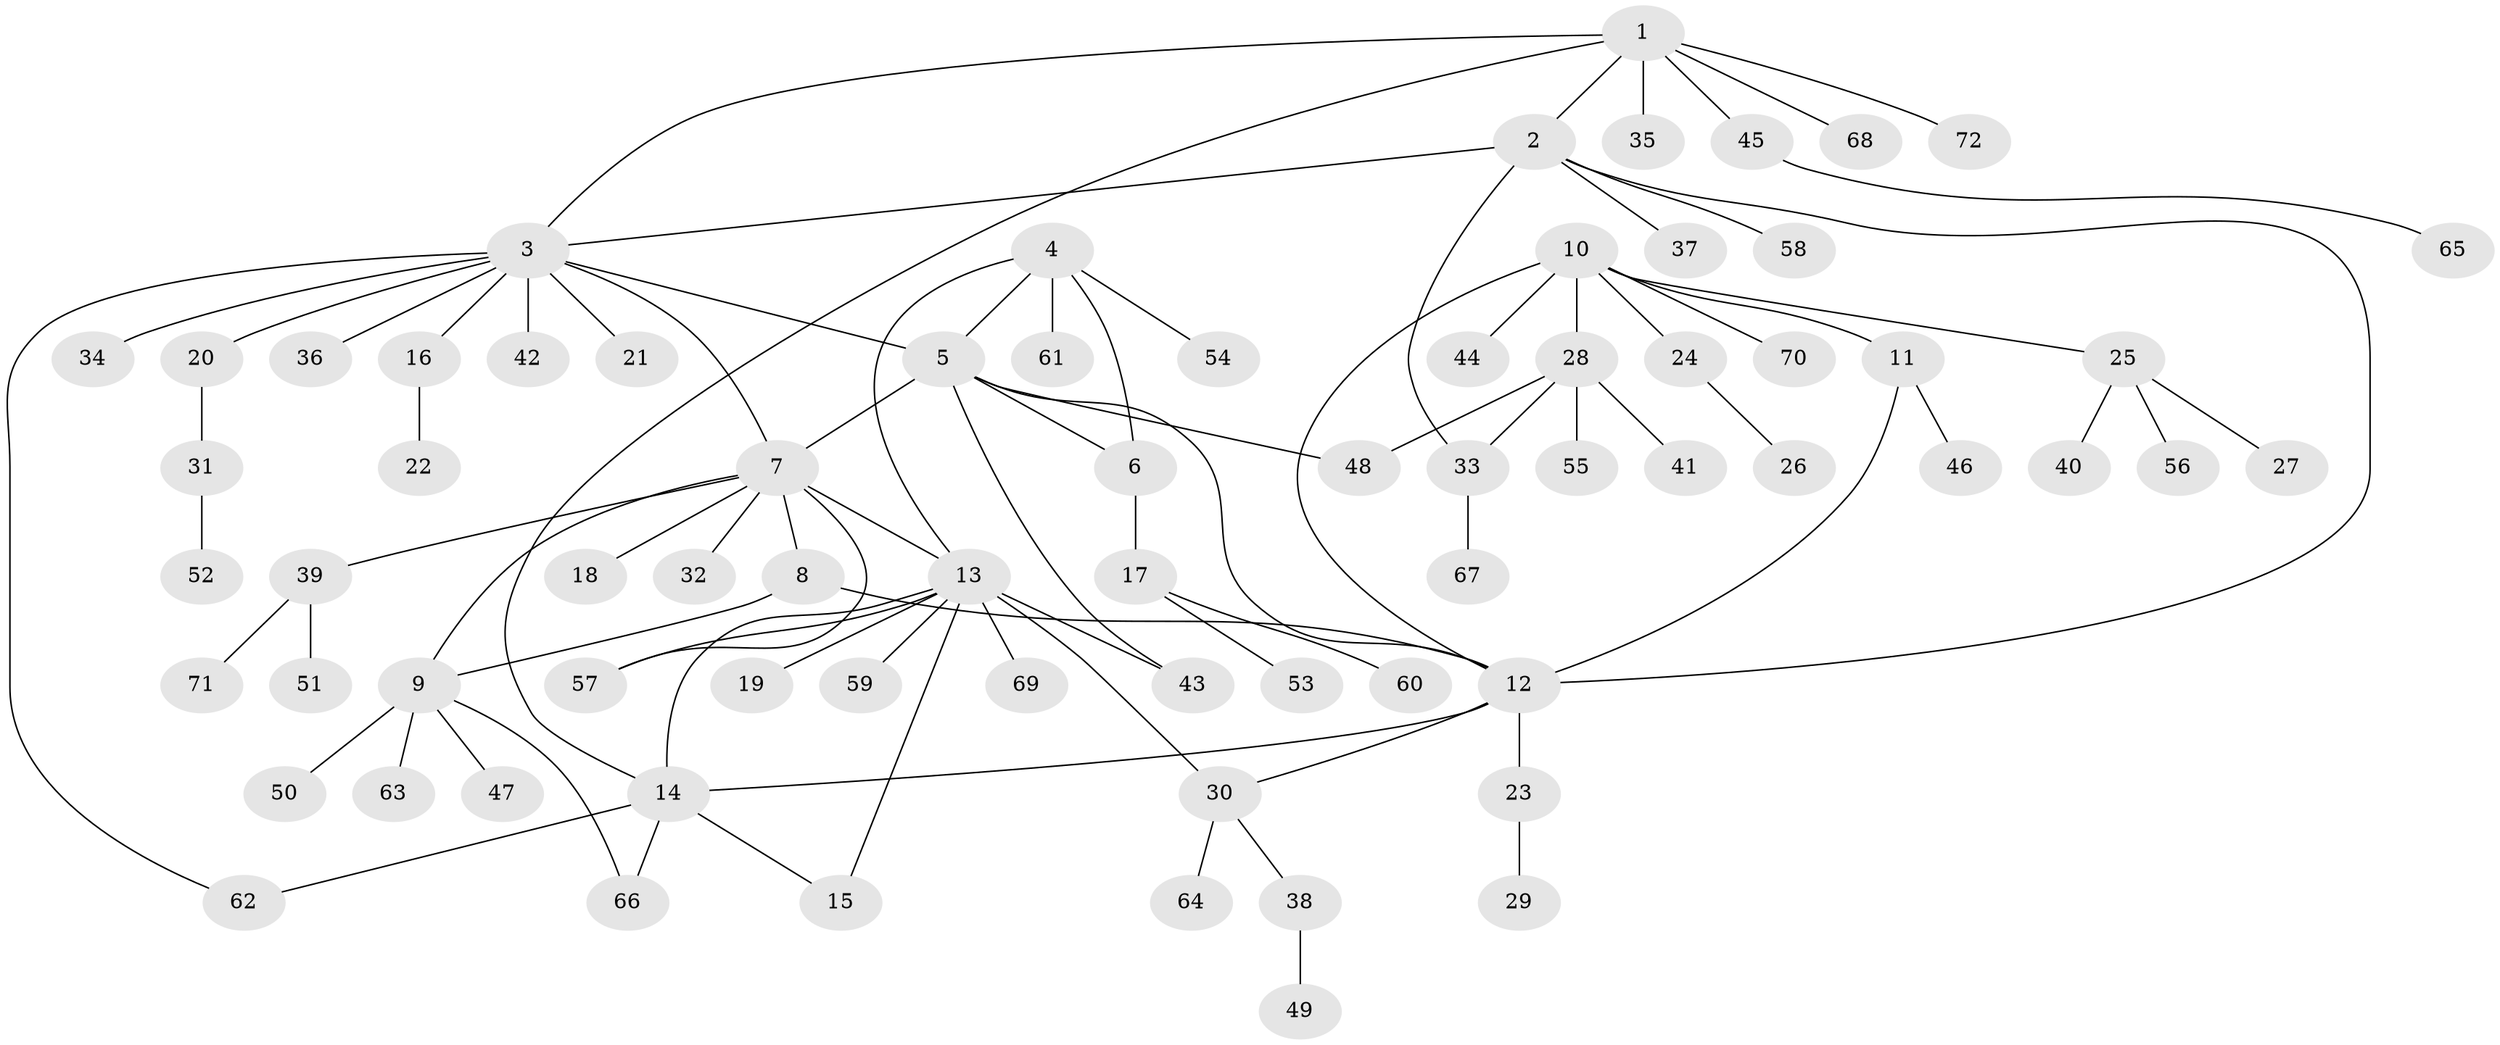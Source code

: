 // Generated by graph-tools (version 1.1) at 2025/11/02/27/25 16:11:30]
// undirected, 72 vertices, 89 edges
graph export_dot {
graph [start="1"]
  node [color=gray90,style=filled];
  1;
  2;
  3;
  4;
  5;
  6;
  7;
  8;
  9;
  10;
  11;
  12;
  13;
  14;
  15;
  16;
  17;
  18;
  19;
  20;
  21;
  22;
  23;
  24;
  25;
  26;
  27;
  28;
  29;
  30;
  31;
  32;
  33;
  34;
  35;
  36;
  37;
  38;
  39;
  40;
  41;
  42;
  43;
  44;
  45;
  46;
  47;
  48;
  49;
  50;
  51;
  52;
  53;
  54;
  55;
  56;
  57;
  58;
  59;
  60;
  61;
  62;
  63;
  64;
  65;
  66;
  67;
  68;
  69;
  70;
  71;
  72;
  1 -- 2;
  1 -- 3;
  1 -- 14;
  1 -- 35;
  1 -- 45;
  1 -- 68;
  1 -- 72;
  2 -- 3;
  2 -- 12;
  2 -- 33;
  2 -- 37;
  2 -- 58;
  3 -- 5;
  3 -- 7;
  3 -- 16;
  3 -- 20;
  3 -- 21;
  3 -- 34;
  3 -- 36;
  3 -- 42;
  3 -- 62;
  4 -- 5;
  4 -- 6;
  4 -- 13;
  4 -- 54;
  4 -- 61;
  5 -- 6;
  5 -- 7;
  5 -- 12;
  5 -- 43;
  5 -- 48;
  6 -- 17;
  7 -- 8;
  7 -- 9;
  7 -- 13;
  7 -- 18;
  7 -- 32;
  7 -- 39;
  7 -- 57;
  8 -- 9;
  8 -- 12;
  9 -- 47;
  9 -- 50;
  9 -- 63;
  9 -- 66;
  10 -- 11;
  10 -- 12;
  10 -- 24;
  10 -- 25;
  10 -- 28;
  10 -- 44;
  10 -- 70;
  11 -- 12;
  11 -- 46;
  12 -- 14;
  12 -- 23;
  12 -- 30;
  13 -- 14;
  13 -- 15;
  13 -- 19;
  13 -- 30;
  13 -- 43;
  13 -- 57;
  13 -- 59;
  13 -- 69;
  14 -- 15;
  14 -- 62;
  14 -- 66;
  16 -- 22;
  17 -- 53;
  17 -- 60;
  20 -- 31;
  23 -- 29;
  24 -- 26;
  25 -- 27;
  25 -- 40;
  25 -- 56;
  28 -- 33;
  28 -- 41;
  28 -- 48;
  28 -- 55;
  30 -- 38;
  30 -- 64;
  31 -- 52;
  33 -- 67;
  38 -- 49;
  39 -- 51;
  39 -- 71;
  45 -- 65;
}
